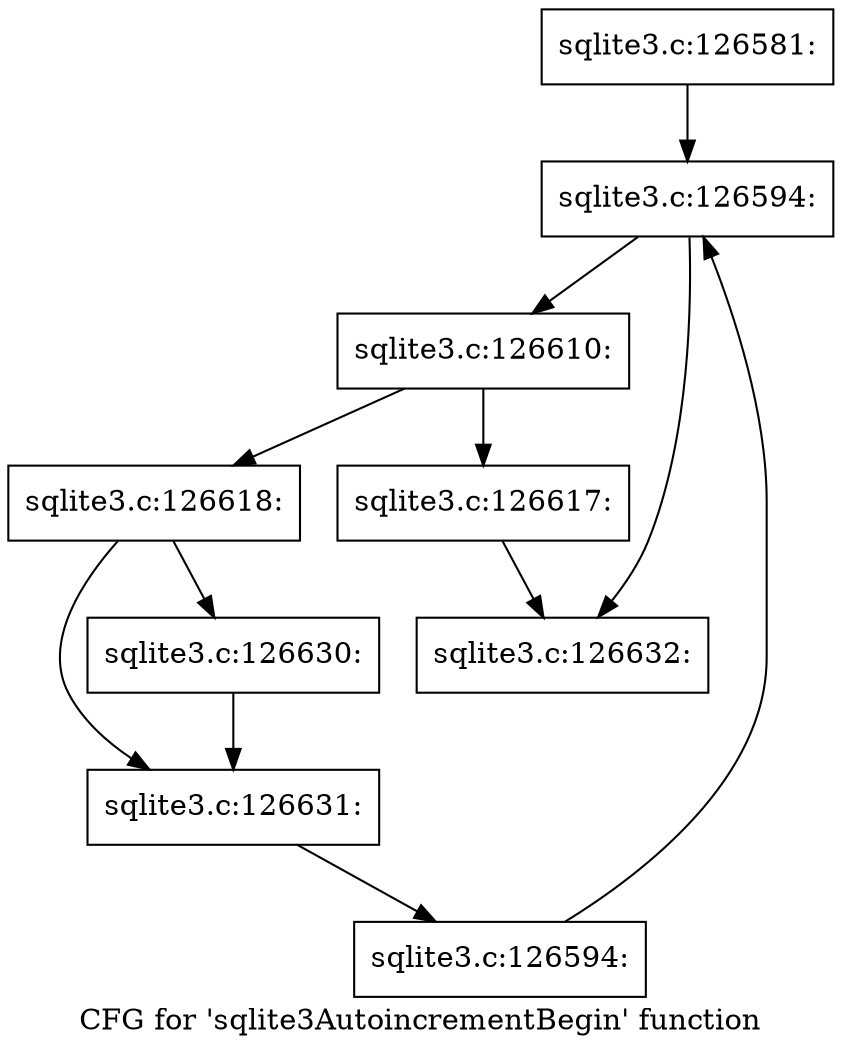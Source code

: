 digraph "CFG for 'sqlite3AutoincrementBegin' function" {
	label="CFG for 'sqlite3AutoincrementBegin' function";

	Node0x55c0f8a3b830 [shape=record,label="{sqlite3.c:126581:}"];
	Node0x55c0f8a3b830 -> Node0x55c0f8a3dbd0;
	Node0x55c0f8a3dbd0 [shape=record,label="{sqlite3.c:126594:}"];
	Node0x55c0f8a3dbd0 -> Node0x55c0f8a3ddf0;
	Node0x55c0f8a3dbd0 -> Node0x55c0f8a3d850;
	Node0x55c0f8a3ddf0 [shape=record,label="{sqlite3.c:126610:}"];
	Node0x55c0f8a3ddf0 -> Node0x55c0f5447840;
	Node0x55c0f8a3ddf0 -> Node0x55c0f626ac10;
	Node0x55c0f5447840 [shape=record,label="{sqlite3.c:126617:}"];
	Node0x55c0f5447840 -> Node0x55c0f8a3d850;
	Node0x55c0f626ac10 [shape=record,label="{sqlite3.c:126618:}"];
	Node0x55c0f626ac10 -> Node0x55c0f8a41930;
	Node0x55c0f626ac10 -> Node0x55c0f8a45ad0;
	Node0x55c0f8a41930 [shape=record,label="{sqlite3.c:126630:}"];
	Node0x55c0f8a41930 -> Node0x55c0f8a45ad0;
	Node0x55c0f8a45ad0 [shape=record,label="{sqlite3.c:126631:}"];
	Node0x55c0f8a45ad0 -> Node0x55c0f8a3dd60;
	Node0x55c0f8a3dd60 [shape=record,label="{sqlite3.c:126594:}"];
	Node0x55c0f8a3dd60 -> Node0x55c0f8a3dbd0;
	Node0x55c0f8a3d850 [shape=record,label="{sqlite3.c:126632:}"];
}
